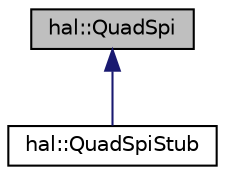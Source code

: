 digraph "hal::QuadSpi"
{
 // INTERACTIVE_SVG=YES
  edge [fontname="Helvetica",fontsize="10",labelfontname="Helvetica",labelfontsize="10"];
  node [fontname="Helvetica",fontsize="10",shape=record];
  Node0 [label="hal::QuadSpi",height=0.2,width=0.4,color="black", fillcolor="grey75", style="filled", fontcolor="black"];
  Node0 -> Node1 [dir="back",color="midnightblue",fontsize="10",style="solid",fontname="Helvetica"];
  Node1 [label="hal::QuadSpiStub",height=0.2,width=0.4,color="black", fillcolor="white", style="filled",URL="$d4/dc0/classhal_1_1_quad_spi_stub.html"];
}
